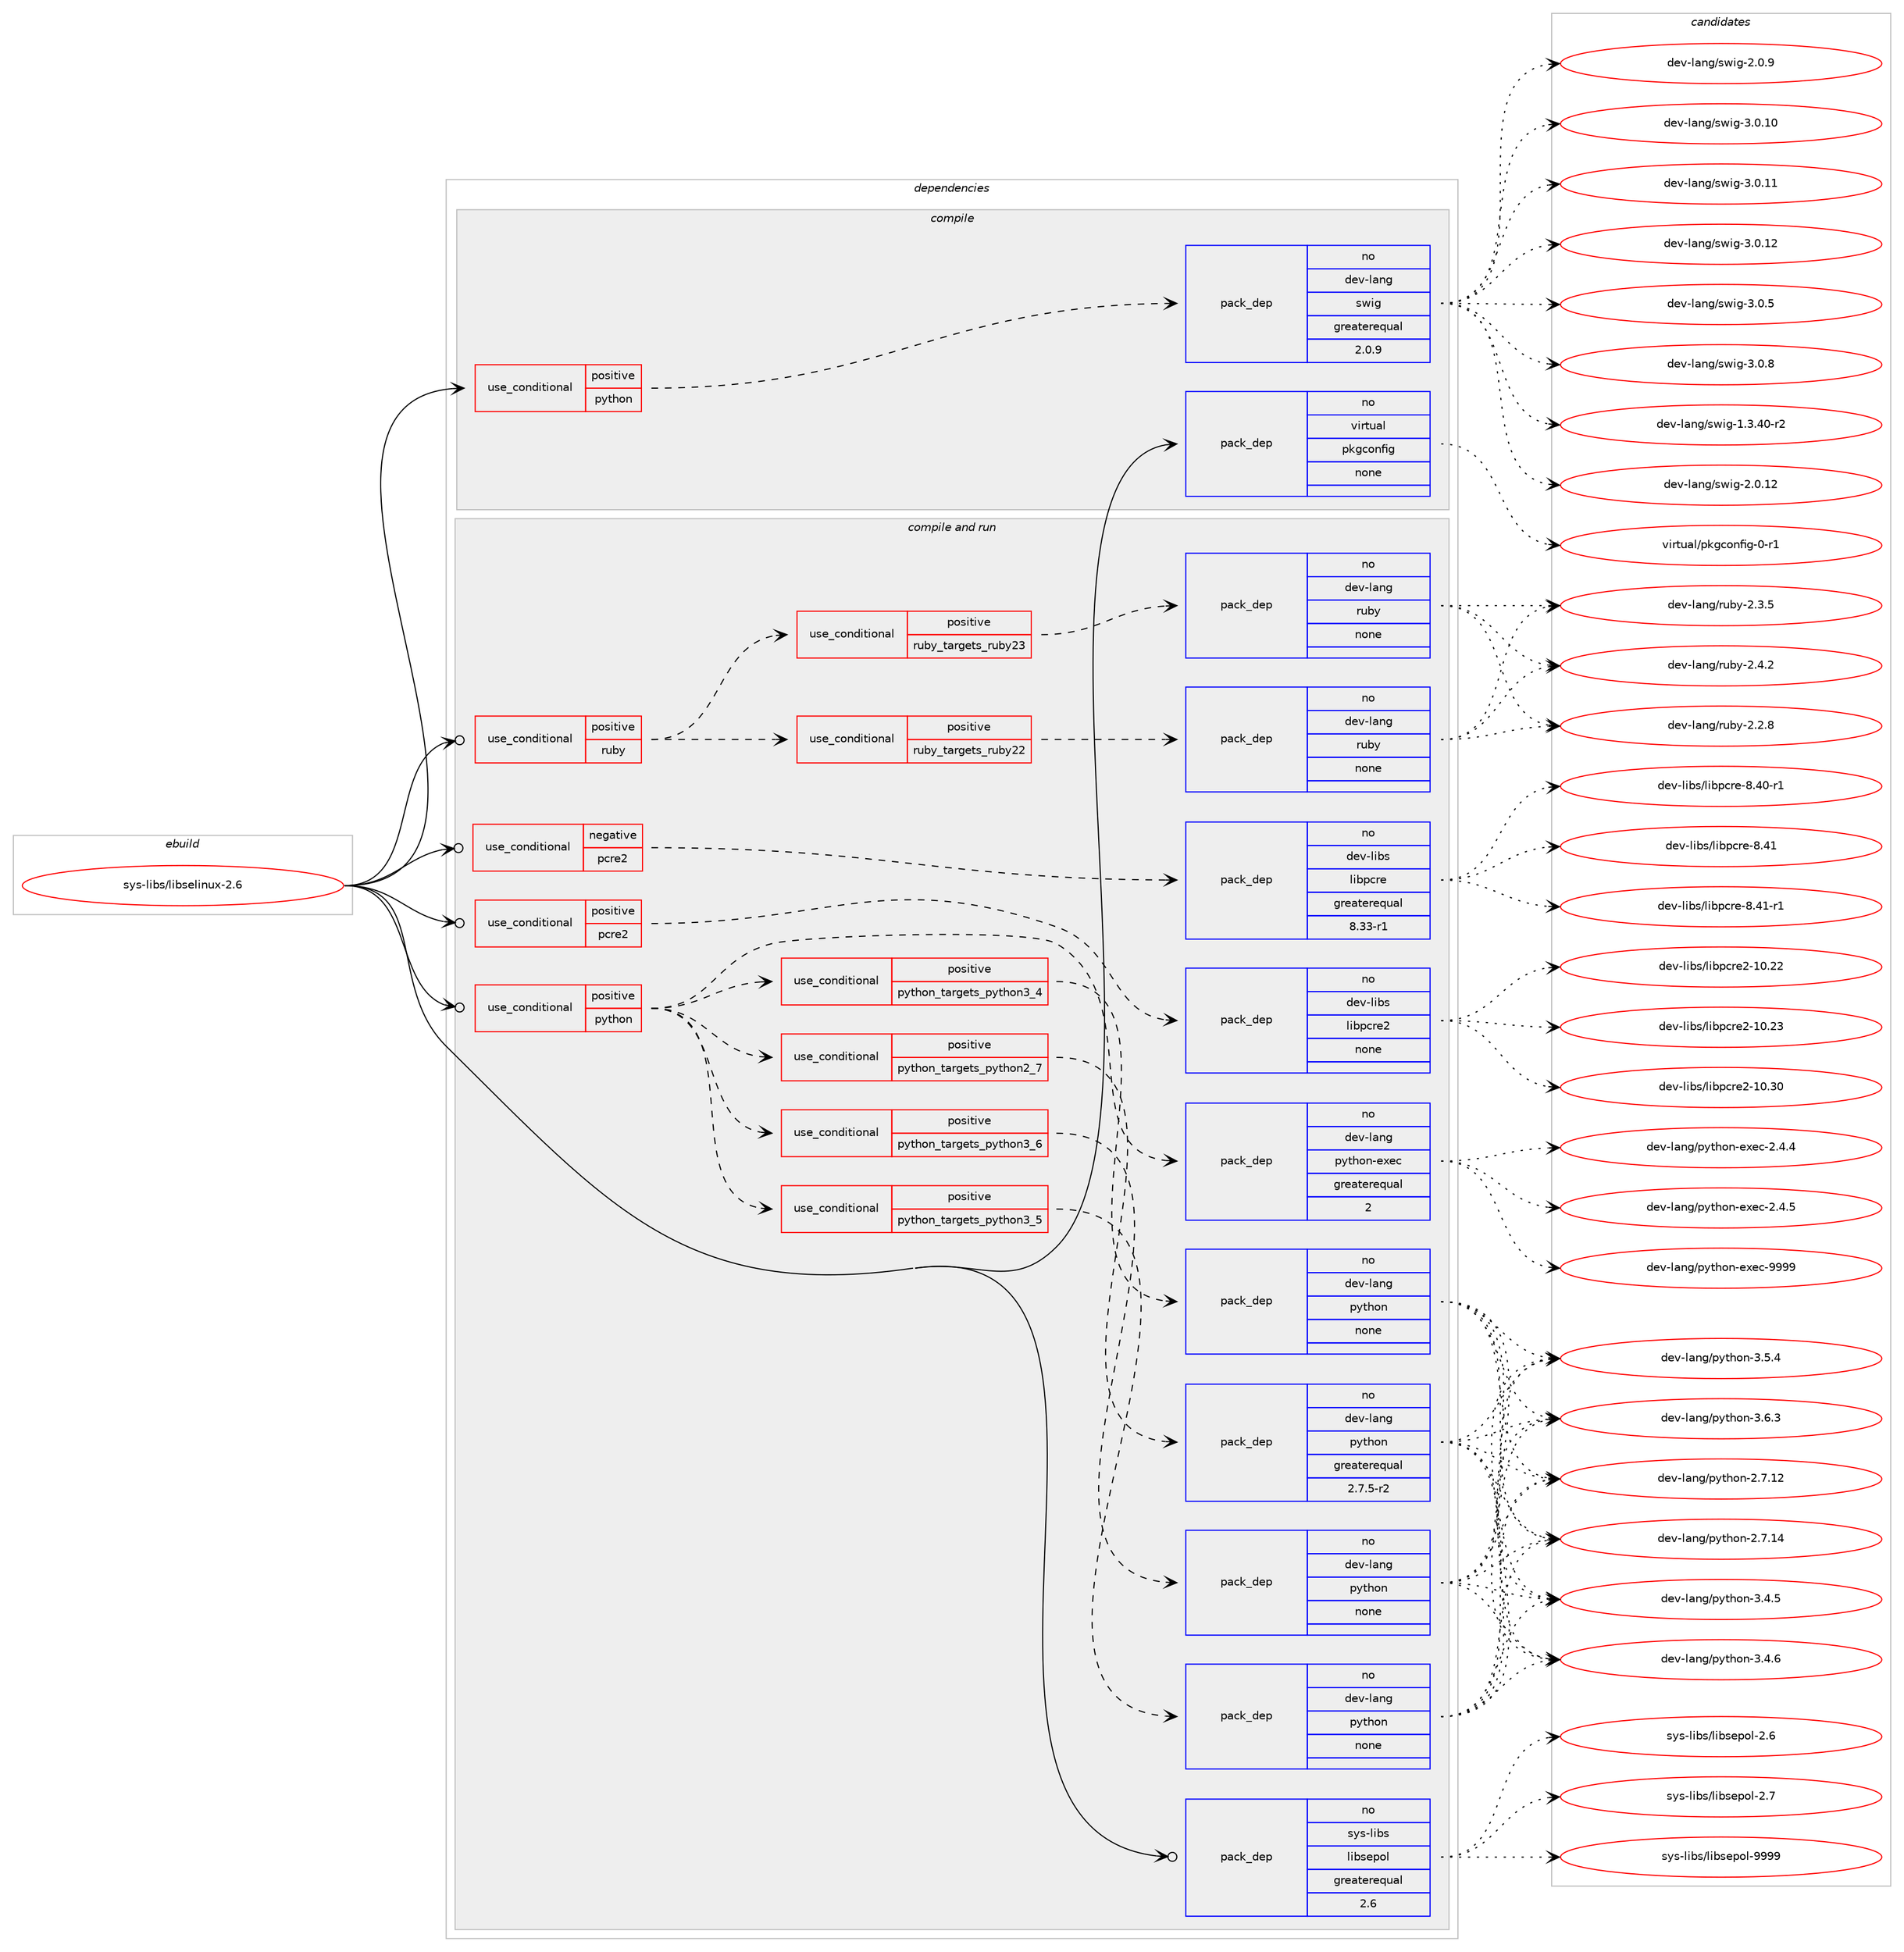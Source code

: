 digraph prolog {

# *************
# Graph options
# *************

newrank=true;
concentrate=true;
compound=true;
graph [rankdir=LR,fontname=Helvetica,fontsize=10,ranksep=1.5];#, ranksep=2.5, nodesep=0.2];
edge  [arrowhead=vee];
node  [fontname=Helvetica,fontsize=10];

# **********
# The ebuild
# **********

subgraph cluster_leftcol {
color=gray;
rank=same;
label=<<i>ebuild</i>>;
id [label="sys-libs/libselinux-2.6", color=red, width=4, href="../sys-libs/libselinux-2.6.svg"];
}

# ****************
# The dependencies
# ****************

subgraph cluster_midcol {
color=gray;
label=<<i>dependencies</i>>;
subgraph cluster_compile {
fillcolor="#eeeeee";
style=filled;
label=<<i>compile</i>>;
subgraph cond118350 {
dependency495154 [label=<<TABLE BORDER="0" CELLBORDER="1" CELLSPACING="0" CELLPADDING="4"><TR><TD ROWSPAN="3" CELLPADDING="10">use_conditional</TD></TR><TR><TD>positive</TD></TR><TR><TD>python</TD></TR></TABLE>>, shape=none, color=red];
subgraph pack368027 {
dependency495155 [label=<<TABLE BORDER="0" CELLBORDER="1" CELLSPACING="0" CELLPADDING="4" WIDTH="220"><TR><TD ROWSPAN="6" CELLPADDING="30">pack_dep</TD></TR><TR><TD WIDTH="110">no</TD></TR><TR><TD>dev-lang</TD></TR><TR><TD>swig</TD></TR><TR><TD>greaterequal</TD></TR><TR><TD>2.0.9</TD></TR></TABLE>>, shape=none, color=blue];
}
dependency495154:e -> dependency495155:w [weight=20,style="dashed",arrowhead="vee"];
}
id:e -> dependency495154:w [weight=20,style="solid",arrowhead="vee"];
subgraph pack368028 {
dependency495156 [label=<<TABLE BORDER="0" CELLBORDER="1" CELLSPACING="0" CELLPADDING="4" WIDTH="220"><TR><TD ROWSPAN="6" CELLPADDING="30">pack_dep</TD></TR><TR><TD WIDTH="110">no</TD></TR><TR><TD>virtual</TD></TR><TR><TD>pkgconfig</TD></TR><TR><TD>none</TD></TR><TR><TD></TD></TR></TABLE>>, shape=none, color=blue];
}
id:e -> dependency495156:w [weight=20,style="solid",arrowhead="vee"];
}
subgraph cluster_compileandrun {
fillcolor="#eeeeee";
style=filled;
label=<<i>compile and run</i>>;
subgraph cond118351 {
dependency495157 [label=<<TABLE BORDER="0" CELLBORDER="1" CELLSPACING="0" CELLPADDING="4"><TR><TD ROWSPAN="3" CELLPADDING="10">use_conditional</TD></TR><TR><TD>negative</TD></TR><TR><TD>pcre2</TD></TR></TABLE>>, shape=none, color=red];
subgraph pack368029 {
dependency495158 [label=<<TABLE BORDER="0" CELLBORDER="1" CELLSPACING="0" CELLPADDING="4" WIDTH="220"><TR><TD ROWSPAN="6" CELLPADDING="30">pack_dep</TD></TR><TR><TD WIDTH="110">no</TD></TR><TR><TD>dev-libs</TD></TR><TR><TD>libpcre</TD></TR><TR><TD>greaterequal</TD></TR><TR><TD>8.33-r1</TD></TR></TABLE>>, shape=none, color=blue];
}
dependency495157:e -> dependency495158:w [weight=20,style="dashed",arrowhead="vee"];
}
id:e -> dependency495157:w [weight=20,style="solid",arrowhead="odotvee"];
subgraph cond118352 {
dependency495159 [label=<<TABLE BORDER="0" CELLBORDER="1" CELLSPACING="0" CELLPADDING="4"><TR><TD ROWSPAN="3" CELLPADDING="10">use_conditional</TD></TR><TR><TD>positive</TD></TR><TR><TD>pcre2</TD></TR></TABLE>>, shape=none, color=red];
subgraph pack368030 {
dependency495160 [label=<<TABLE BORDER="0" CELLBORDER="1" CELLSPACING="0" CELLPADDING="4" WIDTH="220"><TR><TD ROWSPAN="6" CELLPADDING="30">pack_dep</TD></TR><TR><TD WIDTH="110">no</TD></TR><TR><TD>dev-libs</TD></TR><TR><TD>libpcre2</TD></TR><TR><TD>none</TD></TR><TR><TD></TD></TR></TABLE>>, shape=none, color=blue];
}
dependency495159:e -> dependency495160:w [weight=20,style="dashed",arrowhead="vee"];
}
id:e -> dependency495159:w [weight=20,style="solid",arrowhead="odotvee"];
subgraph cond118353 {
dependency495161 [label=<<TABLE BORDER="0" CELLBORDER="1" CELLSPACING="0" CELLPADDING="4"><TR><TD ROWSPAN="3" CELLPADDING="10">use_conditional</TD></TR><TR><TD>positive</TD></TR><TR><TD>python</TD></TR></TABLE>>, shape=none, color=red];
subgraph cond118354 {
dependency495162 [label=<<TABLE BORDER="0" CELLBORDER="1" CELLSPACING="0" CELLPADDING="4"><TR><TD ROWSPAN="3" CELLPADDING="10">use_conditional</TD></TR><TR><TD>positive</TD></TR><TR><TD>python_targets_python2_7</TD></TR></TABLE>>, shape=none, color=red];
subgraph pack368031 {
dependency495163 [label=<<TABLE BORDER="0" CELLBORDER="1" CELLSPACING="0" CELLPADDING="4" WIDTH="220"><TR><TD ROWSPAN="6" CELLPADDING="30">pack_dep</TD></TR><TR><TD WIDTH="110">no</TD></TR><TR><TD>dev-lang</TD></TR><TR><TD>python</TD></TR><TR><TD>greaterequal</TD></TR><TR><TD>2.7.5-r2</TD></TR></TABLE>>, shape=none, color=blue];
}
dependency495162:e -> dependency495163:w [weight=20,style="dashed",arrowhead="vee"];
}
dependency495161:e -> dependency495162:w [weight=20,style="dashed",arrowhead="vee"];
subgraph cond118355 {
dependency495164 [label=<<TABLE BORDER="0" CELLBORDER="1" CELLSPACING="0" CELLPADDING="4"><TR><TD ROWSPAN="3" CELLPADDING="10">use_conditional</TD></TR><TR><TD>positive</TD></TR><TR><TD>python_targets_python3_4</TD></TR></TABLE>>, shape=none, color=red];
subgraph pack368032 {
dependency495165 [label=<<TABLE BORDER="0" CELLBORDER="1" CELLSPACING="0" CELLPADDING="4" WIDTH="220"><TR><TD ROWSPAN="6" CELLPADDING="30">pack_dep</TD></TR><TR><TD WIDTH="110">no</TD></TR><TR><TD>dev-lang</TD></TR><TR><TD>python</TD></TR><TR><TD>none</TD></TR><TR><TD></TD></TR></TABLE>>, shape=none, color=blue];
}
dependency495164:e -> dependency495165:w [weight=20,style="dashed",arrowhead="vee"];
}
dependency495161:e -> dependency495164:w [weight=20,style="dashed",arrowhead="vee"];
subgraph cond118356 {
dependency495166 [label=<<TABLE BORDER="0" CELLBORDER="1" CELLSPACING="0" CELLPADDING="4"><TR><TD ROWSPAN="3" CELLPADDING="10">use_conditional</TD></TR><TR><TD>positive</TD></TR><TR><TD>python_targets_python3_5</TD></TR></TABLE>>, shape=none, color=red];
subgraph pack368033 {
dependency495167 [label=<<TABLE BORDER="0" CELLBORDER="1" CELLSPACING="0" CELLPADDING="4" WIDTH="220"><TR><TD ROWSPAN="6" CELLPADDING="30">pack_dep</TD></TR><TR><TD WIDTH="110">no</TD></TR><TR><TD>dev-lang</TD></TR><TR><TD>python</TD></TR><TR><TD>none</TD></TR><TR><TD></TD></TR></TABLE>>, shape=none, color=blue];
}
dependency495166:e -> dependency495167:w [weight=20,style="dashed",arrowhead="vee"];
}
dependency495161:e -> dependency495166:w [weight=20,style="dashed",arrowhead="vee"];
subgraph cond118357 {
dependency495168 [label=<<TABLE BORDER="0" CELLBORDER="1" CELLSPACING="0" CELLPADDING="4"><TR><TD ROWSPAN="3" CELLPADDING="10">use_conditional</TD></TR><TR><TD>positive</TD></TR><TR><TD>python_targets_python3_6</TD></TR></TABLE>>, shape=none, color=red];
subgraph pack368034 {
dependency495169 [label=<<TABLE BORDER="0" CELLBORDER="1" CELLSPACING="0" CELLPADDING="4" WIDTH="220"><TR><TD ROWSPAN="6" CELLPADDING="30">pack_dep</TD></TR><TR><TD WIDTH="110">no</TD></TR><TR><TD>dev-lang</TD></TR><TR><TD>python</TD></TR><TR><TD>none</TD></TR><TR><TD></TD></TR></TABLE>>, shape=none, color=blue];
}
dependency495168:e -> dependency495169:w [weight=20,style="dashed",arrowhead="vee"];
}
dependency495161:e -> dependency495168:w [weight=20,style="dashed",arrowhead="vee"];
subgraph pack368035 {
dependency495170 [label=<<TABLE BORDER="0" CELLBORDER="1" CELLSPACING="0" CELLPADDING="4" WIDTH="220"><TR><TD ROWSPAN="6" CELLPADDING="30">pack_dep</TD></TR><TR><TD WIDTH="110">no</TD></TR><TR><TD>dev-lang</TD></TR><TR><TD>python-exec</TD></TR><TR><TD>greaterequal</TD></TR><TR><TD>2</TD></TR></TABLE>>, shape=none, color=blue];
}
dependency495161:e -> dependency495170:w [weight=20,style="dashed",arrowhead="vee"];
}
id:e -> dependency495161:w [weight=20,style="solid",arrowhead="odotvee"];
subgraph cond118358 {
dependency495171 [label=<<TABLE BORDER="0" CELLBORDER="1" CELLSPACING="0" CELLPADDING="4"><TR><TD ROWSPAN="3" CELLPADDING="10">use_conditional</TD></TR><TR><TD>positive</TD></TR><TR><TD>ruby</TD></TR></TABLE>>, shape=none, color=red];
subgraph cond118359 {
dependency495172 [label=<<TABLE BORDER="0" CELLBORDER="1" CELLSPACING="0" CELLPADDING="4"><TR><TD ROWSPAN="3" CELLPADDING="10">use_conditional</TD></TR><TR><TD>positive</TD></TR><TR><TD>ruby_targets_ruby22</TD></TR></TABLE>>, shape=none, color=red];
subgraph pack368036 {
dependency495173 [label=<<TABLE BORDER="0" CELLBORDER="1" CELLSPACING="0" CELLPADDING="4" WIDTH="220"><TR><TD ROWSPAN="6" CELLPADDING="30">pack_dep</TD></TR><TR><TD WIDTH="110">no</TD></TR><TR><TD>dev-lang</TD></TR><TR><TD>ruby</TD></TR><TR><TD>none</TD></TR><TR><TD></TD></TR></TABLE>>, shape=none, color=blue];
}
dependency495172:e -> dependency495173:w [weight=20,style="dashed",arrowhead="vee"];
}
dependency495171:e -> dependency495172:w [weight=20,style="dashed",arrowhead="vee"];
subgraph cond118360 {
dependency495174 [label=<<TABLE BORDER="0" CELLBORDER="1" CELLSPACING="0" CELLPADDING="4"><TR><TD ROWSPAN="3" CELLPADDING="10">use_conditional</TD></TR><TR><TD>positive</TD></TR><TR><TD>ruby_targets_ruby23</TD></TR></TABLE>>, shape=none, color=red];
subgraph pack368037 {
dependency495175 [label=<<TABLE BORDER="0" CELLBORDER="1" CELLSPACING="0" CELLPADDING="4" WIDTH="220"><TR><TD ROWSPAN="6" CELLPADDING="30">pack_dep</TD></TR><TR><TD WIDTH="110">no</TD></TR><TR><TD>dev-lang</TD></TR><TR><TD>ruby</TD></TR><TR><TD>none</TD></TR><TR><TD></TD></TR></TABLE>>, shape=none, color=blue];
}
dependency495174:e -> dependency495175:w [weight=20,style="dashed",arrowhead="vee"];
}
dependency495171:e -> dependency495174:w [weight=20,style="dashed",arrowhead="vee"];
}
id:e -> dependency495171:w [weight=20,style="solid",arrowhead="odotvee"];
subgraph pack368038 {
dependency495176 [label=<<TABLE BORDER="0" CELLBORDER="1" CELLSPACING="0" CELLPADDING="4" WIDTH="220"><TR><TD ROWSPAN="6" CELLPADDING="30">pack_dep</TD></TR><TR><TD WIDTH="110">no</TD></TR><TR><TD>sys-libs</TD></TR><TR><TD>libsepol</TD></TR><TR><TD>greaterequal</TD></TR><TR><TD>2.6</TD></TR></TABLE>>, shape=none, color=blue];
}
id:e -> dependency495176:w [weight=20,style="solid",arrowhead="odotvee"];
}
subgraph cluster_run {
fillcolor="#eeeeee";
style=filled;
label=<<i>run</i>>;
}
}

# **************
# The candidates
# **************

subgraph cluster_choices {
rank=same;
color=gray;
label=<<i>candidates</i>>;

subgraph choice368027 {
color=black;
nodesep=1;
choice100101118451089711010347115119105103454946514652484511450 [label="dev-lang/swig-1.3.40-r2", color=red, width=4,href="../dev-lang/swig-1.3.40-r2.svg"];
choice10010111845108971101034711511910510345504648464950 [label="dev-lang/swig-2.0.12", color=red, width=4,href="../dev-lang/swig-2.0.12.svg"];
choice100101118451089711010347115119105103455046484657 [label="dev-lang/swig-2.0.9", color=red, width=4,href="../dev-lang/swig-2.0.9.svg"];
choice10010111845108971101034711511910510345514648464948 [label="dev-lang/swig-3.0.10", color=red, width=4,href="../dev-lang/swig-3.0.10.svg"];
choice10010111845108971101034711511910510345514648464949 [label="dev-lang/swig-3.0.11", color=red, width=4,href="../dev-lang/swig-3.0.11.svg"];
choice10010111845108971101034711511910510345514648464950 [label="dev-lang/swig-3.0.12", color=red, width=4,href="../dev-lang/swig-3.0.12.svg"];
choice100101118451089711010347115119105103455146484653 [label="dev-lang/swig-3.0.5", color=red, width=4,href="../dev-lang/swig-3.0.5.svg"];
choice100101118451089711010347115119105103455146484656 [label="dev-lang/swig-3.0.8", color=red, width=4,href="../dev-lang/swig-3.0.8.svg"];
dependency495155:e -> choice100101118451089711010347115119105103454946514652484511450:w [style=dotted,weight="100"];
dependency495155:e -> choice10010111845108971101034711511910510345504648464950:w [style=dotted,weight="100"];
dependency495155:e -> choice100101118451089711010347115119105103455046484657:w [style=dotted,weight="100"];
dependency495155:e -> choice10010111845108971101034711511910510345514648464948:w [style=dotted,weight="100"];
dependency495155:e -> choice10010111845108971101034711511910510345514648464949:w [style=dotted,weight="100"];
dependency495155:e -> choice10010111845108971101034711511910510345514648464950:w [style=dotted,weight="100"];
dependency495155:e -> choice100101118451089711010347115119105103455146484653:w [style=dotted,weight="100"];
dependency495155:e -> choice100101118451089711010347115119105103455146484656:w [style=dotted,weight="100"];
}
subgraph choice368028 {
color=black;
nodesep=1;
choice11810511411611797108471121071039911111010210510345484511449 [label="virtual/pkgconfig-0-r1", color=red, width=4,href="../virtual/pkgconfig-0-r1.svg"];
dependency495156:e -> choice11810511411611797108471121071039911111010210510345484511449:w [style=dotted,weight="100"];
}
subgraph choice368029 {
color=black;
nodesep=1;
choice100101118451081059811547108105981129911410145564652484511449 [label="dev-libs/libpcre-8.40-r1", color=red, width=4,href="../dev-libs/libpcre-8.40-r1.svg"];
choice10010111845108105981154710810598112991141014556465249 [label="dev-libs/libpcre-8.41", color=red, width=4,href="../dev-libs/libpcre-8.41.svg"];
choice100101118451081059811547108105981129911410145564652494511449 [label="dev-libs/libpcre-8.41-r1", color=red, width=4,href="../dev-libs/libpcre-8.41-r1.svg"];
dependency495158:e -> choice100101118451081059811547108105981129911410145564652484511449:w [style=dotted,weight="100"];
dependency495158:e -> choice10010111845108105981154710810598112991141014556465249:w [style=dotted,weight="100"];
dependency495158:e -> choice100101118451081059811547108105981129911410145564652494511449:w [style=dotted,weight="100"];
}
subgraph choice368030 {
color=black;
nodesep=1;
choice100101118451081059811547108105981129911410150454948465050 [label="dev-libs/libpcre2-10.22", color=red, width=4,href="../dev-libs/libpcre2-10.22.svg"];
choice100101118451081059811547108105981129911410150454948465051 [label="dev-libs/libpcre2-10.23", color=red, width=4,href="../dev-libs/libpcre2-10.23.svg"];
choice100101118451081059811547108105981129911410150454948465148 [label="dev-libs/libpcre2-10.30", color=red, width=4,href="../dev-libs/libpcre2-10.30.svg"];
dependency495160:e -> choice100101118451081059811547108105981129911410150454948465050:w [style=dotted,weight="100"];
dependency495160:e -> choice100101118451081059811547108105981129911410150454948465051:w [style=dotted,weight="100"];
dependency495160:e -> choice100101118451081059811547108105981129911410150454948465148:w [style=dotted,weight="100"];
}
subgraph choice368031 {
color=black;
nodesep=1;
choice10010111845108971101034711212111610411111045504655464950 [label="dev-lang/python-2.7.12", color=red, width=4,href="../dev-lang/python-2.7.12.svg"];
choice10010111845108971101034711212111610411111045504655464952 [label="dev-lang/python-2.7.14", color=red, width=4,href="../dev-lang/python-2.7.14.svg"];
choice100101118451089711010347112121116104111110455146524653 [label="dev-lang/python-3.4.5", color=red, width=4,href="../dev-lang/python-3.4.5.svg"];
choice100101118451089711010347112121116104111110455146524654 [label="dev-lang/python-3.4.6", color=red, width=4,href="../dev-lang/python-3.4.6.svg"];
choice100101118451089711010347112121116104111110455146534652 [label="dev-lang/python-3.5.4", color=red, width=4,href="../dev-lang/python-3.5.4.svg"];
choice100101118451089711010347112121116104111110455146544651 [label="dev-lang/python-3.6.3", color=red, width=4,href="../dev-lang/python-3.6.3.svg"];
dependency495163:e -> choice10010111845108971101034711212111610411111045504655464950:w [style=dotted,weight="100"];
dependency495163:e -> choice10010111845108971101034711212111610411111045504655464952:w [style=dotted,weight="100"];
dependency495163:e -> choice100101118451089711010347112121116104111110455146524653:w [style=dotted,weight="100"];
dependency495163:e -> choice100101118451089711010347112121116104111110455146524654:w [style=dotted,weight="100"];
dependency495163:e -> choice100101118451089711010347112121116104111110455146534652:w [style=dotted,weight="100"];
dependency495163:e -> choice100101118451089711010347112121116104111110455146544651:w [style=dotted,weight="100"];
}
subgraph choice368032 {
color=black;
nodesep=1;
choice10010111845108971101034711212111610411111045504655464950 [label="dev-lang/python-2.7.12", color=red, width=4,href="../dev-lang/python-2.7.12.svg"];
choice10010111845108971101034711212111610411111045504655464952 [label="dev-lang/python-2.7.14", color=red, width=4,href="../dev-lang/python-2.7.14.svg"];
choice100101118451089711010347112121116104111110455146524653 [label="dev-lang/python-3.4.5", color=red, width=4,href="../dev-lang/python-3.4.5.svg"];
choice100101118451089711010347112121116104111110455146524654 [label="dev-lang/python-3.4.6", color=red, width=4,href="../dev-lang/python-3.4.6.svg"];
choice100101118451089711010347112121116104111110455146534652 [label="dev-lang/python-3.5.4", color=red, width=4,href="../dev-lang/python-3.5.4.svg"];
choice100101118451089711010347112121116104111110455146544651 [label="dev-lang/python-3.6.3", color=red, width=4,href="../dev-lang/python-3.6.3.svg"];
dependency495165:e -> choice10010111845108971101034711212111610411111045504655464950:w [style=dotted,weight="100"];
dependency495165:e -> choice10010111845108971101034711212111610411111045504655464952:w [style=dotted,weight="100"];
dependency495165:e -> choice100101118451089711010347112121116104111110455146524653:w [style=dotted,weight="100"];
dependency495165:e -> choice100101118451089711010347112121116104111110455146524654:w [style=dotted,weight="100"];
dependency495165:e -> choice100101118451089711010347112121116104111110455146534652:w [style=dotted,weight="100"];
dependency495165:e -> choice100101118451089711010347112121116104111110455146544651:w [style=dotted,weight="100"];
}
subgraph choice368033 {
color=black;
nodesep=1;
choice10010111845108971101034711212111610411111045504655464950 [label="dev-lang/python-2.7.12", color=red, width=4,href="../dev-lang/python-2.7.12.svg"];
choice10010111845108971101034711212111610411111045504655464952 [label="dev-lang/python-2.7.14", color=red, width=4,href="../dev-lang/python-2.7.14.svg"];
choice100101118451089711010347112121116104111110455146524653 [label="dev-lang/python-3.4.5", color=red, width=4,href="../dev-lang/python-3.4.5.svg"];
choice100101118451089711010347112121116104111110455146524654 [label="dev-lang/python-3.4.6", color=red, width=4,href="../dev-lang/python-3.4.6.svg"];
choice100101118451089711010347112121116104111110455146534652 [label="dev-lang/python-3.5.4", color=red, width=4,href="../dev-lang/python-3.5.4.svg"];
choice100101118451089711010347112121116104111110455146544651 [label="dev-lang/python-3.6.3", color=red, width=4,href="../dev-lang/python-3.6.3.svg"];
dependency495167:e -> choice10010111845108971101034711212111610411111045504655464950:w [style=dotted,weight="100"];
dependency495167:e -> choice10010111845108971101034711212111610411111045504655464952:w [style=dotted,weight="100"];
dependency495167:e -> choice100101118451089711010347112121116104111110455146524653:w [style=dotted,weight="100"];
dependency495167:e -> choice100101118451089711010347112121116104111110455146524654:w [style=dotted,weight="100"];
dependency495167:e -> choice100101118451089711010347112121116104111110455146534652:w [style=dotted,weight="100"];
dependency495167:e -> choice100101118451089711010347112121116104111110455146544651:w [style=dotted,weight="100"];
}
subgraph choice368034 {
color=black;
nodesep=1;
choice10010111845108971101034711212111610411111045504655464950 [label="dev-lang/python-2.7.12", color=red, width=4,href="../dev-lang/python-2.7.12.svg"];
choice10010111845108971101034711212111610411111045504655464952 [label="dev-lang/python-2.7.14", color=red, width=4,href="../dev-lang/python-2.7.14.svg"];
choice100101118451089711010347112121116104111110455146524653 [label="dev-lang/python-3.4.5", color=red, width=4,href="../dev-lang/python-3.4.5.svg"];
choice100101118451089711010347112121116104111110455146524654 [label="dev-lang/python-3.4.6", color=red, width=4,href="../dev-lang/python-3.4.6.svg"];
choice100101118451089711010347112121116104111110455146534652 [label="dev-lang/python-3.5.4", color=red, width=4,href="../dev-lang/python-3.5.4.svg"];
choice100101118451089711010347112121116104111110455146544651 [label="dev-lang/python-3.6.3", color=red, width=4,href="../dev-lang/python-3.6.3.svg"];
dependency495169:e -> choice10010111845108971101034711212111610411111045504655464950:w [style=dotted,weight="100"];
dependency495169:e -> choice10010111845108971101034711212111610411111045504655464952:w [style=dotted,weight="100"];
dependency495169:e -> choice100101118451089711010347112121116104111110455146524653:w [style=dotted,weight="100"];
dependency495169:e -> choice100101118451089711010347112121116104111110455146524654:w [style=dotted,weight="100"];
dependency495169:e -> choice100101118451089711010347112121116104111110455146534652:w [style=dotted,weight="100"];
dependency495169:e -> choice100101118451089711010347112121116104111110455146544651:w [style=dotted,weight="100"];
}
subgraph choice368035 {
color=black;
nodesep=1;
choice1001011184510897110103471121211161041111104510112010199455046524652 [label="dev-lang/python-exec-2.4.4", color=red, width=4,href="../dev-lang/python-exec-2.4.4.svg"];
choice1001011184510897110103471121211161041111104510112010199455046524653 [label="dev-lang/python-exec-2.4.5", color=red, width=4,href="../dev-lang/python-exec-2.4.5.svg"];
choice10010111845108971101034711212111610411111045101120101994557575757 [label="dev-lang/python-exec-9999", color=red, width=4,href="../dev-lang/python-exec-9999.svg"];
dependency495170:e -> choice1001011184510897110103471121211161041111104510112010199455046524652:w [style=dotted,weight="100"];
dependency495170:e -> choice1001011184510897110103471121211161041111104510112010199455046524653:w [style=dotted,weight="100"];
dependency495170:e -> choice10010111845108971101034711212111610411111045101120101994557575757:w [style=dotted,weight="100"];
}
subgraph choice368036 {
color=black;
nodesep=1;
choice10010111845108971101034711411798121455046504656 [label="dev-lang/ruby-2.2.8", color=red, width=4,href="../dev-lang/ruby-2.2.8.svg"];
choice10010111845108971101034711411798121455046514653 [label="dev-lang/ruby-2.3.5", color=red, width=4,href="../dev-lang/ruby-2.3.5.svg"];
choice10010111845108971101034711411798121455046524650 [label="dev-lang/ruby-2.4.2", color=red, width=4,href="../dev-lang/ruby-2.4.2.svg"];
dependency495173:e -> choice10010111845108971101034711411798121455046504656:w [style=dotted,weight="100"];
dependency495173:e -> choice10010111845108971101034711411798121455046514653:w [style=dotted,weight="100"];
dependency495173:e -> choice10010111845108971101034711411798121455046524650:w [style=dotted,weight="100"];
}
subgraph choice368037 {
color=black;
nodesep=1;
choice10010111845108971101034711411798121455046504656 [label="dev-lang/ruby-2.2.8", color=red, width=4,href="../dev-lang/ruby-2.2.8.svg"];
choice10010111845108971101034711411798121455046514653 [label="dev-lang/ruby-2.3.5", color=red, width=4,href="../dev-lang/ruby-2.3.5.svg"];
choice10010111845108971101034711411798121455046524650 [label="dev-lang/ruby-2.4.2", color=red, width=4,href="../dev-lang/ruby-2.4.2.svg"];
dependency495175:e -> choice10010111845108971101034711411798121455046504656:w [style=dotted,weight="100"];
dependency495175:e -> choice10010111845108971101034711411798121455046514653:w [style=dotted,weight="100"];
dependency495175:e -> choice10010111845108971101034711411798121455046524650:w [style=dotted,weight="100"];
}
subgraph choice368038 {
color=black;
nodesep=1;
choice1151211154510810598115471081059811510111211110845504654 [label="sys-libs/libsepol-2.6", color=red, width=4,href="../sys-libs/libsepol-2.6.svg"];
choice1151211154510810598115471081059811510111211110845504655 [label="sys-libs/libsepol-2.7", color=red, width=4,href="../sys-libs/libsepol-2.7.svg"];
choice115121115451081059811547108105981151011121111084557575757 [label="sys-libs/libsepol-9999", color=red, width=4,href="../sys-libs/libsepol-9999.svg"];
dependency495176:e -> choice1151211154510810598115471081059811510111211110845504654:w [style=dotted,weight="100"];
dependency495176:e -> choice1151211154510810598115471081059811510111211110845504655:w [style=dotted,weight="100"];
dependency495176:e -> choice115121115451081059811547108105981151011121111084557575757:w [style=dotted,weight="100"];
}
}

}
